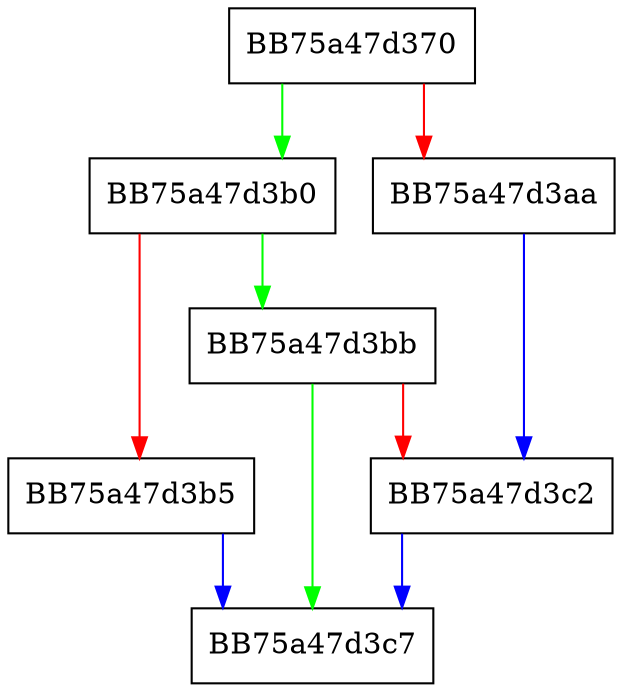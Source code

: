 digraph _Insert_new_node_before {
  node [shape="box"];
  graph [splines=ortho];
  BB75a47d370 -> BB75a47d3b0 [color="green"];
  BB75a47d370 -> BB75a47d3aa [color="red"];
  BB75a47d3aa -> BB75a47d3c2 [color="blue"];
  BB75a47d3b0 -> BB75a47d3bb [color="green"];
  BB75a47d3b0 -> BB75a47d3b5 [color="red"];
  BB75a47d3b5 -> BB75a47d3c7 [color="blue"];
  BB75a47d3bb -> BB75a47d3c7 [color="green"];
  BB75a47d3bb -> BB75a47d3c2 [color="red"];
  BB75a47d3c2 -> BB75a47d3c7 [color="blue"];
}